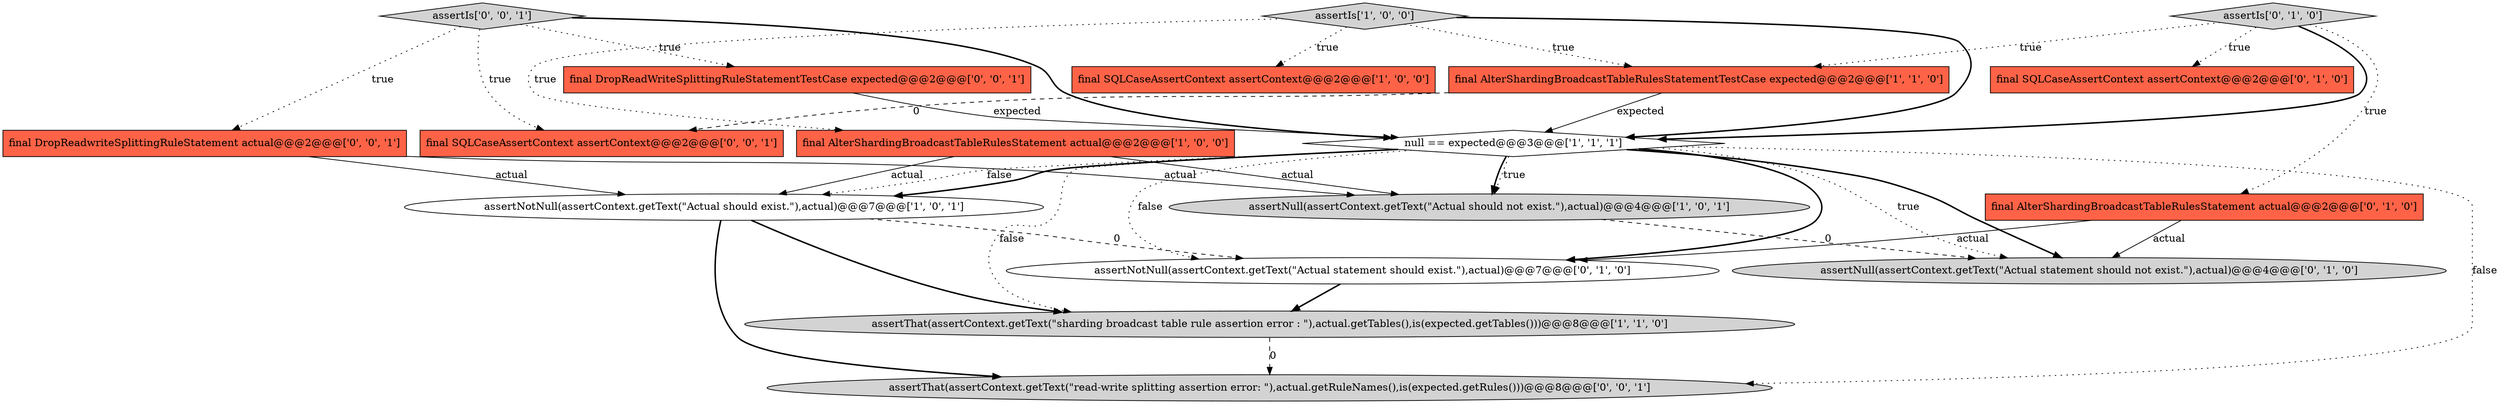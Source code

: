 digraph {
2 [style = filled, label = "null == expected@@@3@@@['1', '1', '1']", fillcolor = white, shape = diamond image = "AAA0AAABBB1BBB"];
16 [style = filled, label = "final SQLCaseAssertContext assertContext@@@2@@@['0', '0', '1']", fillcolor = tomato, shape = box image = "AAA0AAABBB3BBB"];
9 [style = filled, label = "final SQLCaseAssertContext assertContext@@@2@@@['0', '1', '0']", fillcolor = tomato, shape = box image = "AAA0AAABBB2BBB"];
5 [style = filled, label = "assertIs['1', '0', '0']", fillcolor = lightgray, shape = diamond image = "AAA0AAABBB1BBB"];
12 [style = filled, label = "assertNotNull(assertContext.getText(\"Actual statement should exist.\"),actual)@@@7@@@['0', '1', '0']", fillcolor = white, shape = ellipse image = "AAA1AAABBB2BBB"];
1 [style = filled, label = "assertNotNull(assertContext.getText(\"Actual should exist.\"),actual)@@@7@@@['1', '0', '1']", fillcolor = white, shape = ellipse image = "AAA0AAABBB1BBB"];
0 [style = filled, label = "final SQLCaseAssertContext assertContext@@@2@@@['1', '0', '0']", fillcolor = tomato, shape = box image = "AAA0AAABBB1BBB"];
10 [style = filled, label = "final AlterShardingBroadcastTableRulesStatement actual@@@2@@@['0', '1', '0']", fillcolor = tomato, shape = box image = "AAA0AAABBB2BBB"];
15 [style = filled, label = "assertThat(assertContext.getText(\"read-write splitting assertion error: \"),actual.getRuleNames(),is(expected.getRules()))@@@8@@@['0', '0', '1']", fillcolor = lightgray, shape = ellipse image = "AAA0AAABBB3BBB"];
4 [style = filled, label = "final AlterShardingBroadcastTableRulesStatementTestCase expected@@@2@@@['1', '1', '0']", fillcolor = tomato, shape = box image = "AAA0AAABBB1BBB"];
13 [style = filled, label = "final DropReadWriteSplittingRuleStatementTestCase expected@@@2@@@['0', '0', '1']", fillcolor = tomato, shape = box image = "AAA0AAABBB3BBB"];
7 [style = filled, label = "assertNull(assertContext.getText(\"Actual should not exist.\"),actual)@@@4@@@['1', '0', '1']", fillcolor = lightgray, shape = ellipse image = "AAA0AAABBB1BBB"];
3 [style = filled, label = "final AlterShardingBroadcastTableRulesStatement actual@@@2@@@['1', '0', '0']", fillcolor = tomato, shape = box image = "AAA0AAABBB1BBB"];
17 [style = filled, label = "assertIs['0', '0', '1']", fillcolor = lightgray, shape = diamond image = "AAA0AAABBB3BBB"];
11 [style = filled, label = "assertNull(assertContext.getText(\"Actual statement should not exist.\"),actual)@@@4@@@['0', '1', '0']", fillcolor = lightgray, shape = ellipse image = "AAA1AAABBB2BBB"];
8 [style = filled, label = "assertIs['0', '1', '0']", fillcolor = lightgray, shape = diamond image = "AAA0AAABBB2BBB"];
6 [style = filled, label = "assertThat(assertContext.getText(\"sharding broadcast table rule assertion error : \"),actual.getTables(),is(expected.getTables()))@@@8@@@['1', '1', '0']", fillcolor = lightgray, shape = ellipse image = "AAA0AAABBB1BBB"];
14 [style = filled, label = "final DropReadwriteSplittingRuleStatement actual@@@2@@@['0', '0', '1']", fillcolor = tomato, shape = box image = "AAA0AAABBB3BBB"];
8->10 [style = dotted, label="true"];
5->2 [style = bold, label=""];
5->0 [style = dotted, label="true"];
13->2 [style = solid, label="expected"];
2->11 [style = dotted, label="true"];
4->2 [style = solid, label="expected"];
2->6 [style = dotted, label="false"];
2->1 [style = dotted, label="false"];
17->14 [style = dotted, label="true"];
17->16 [style = dotted, label="true"];
2->7 [style = bold, label=""];
2->11 [style = bold, label=""];
5->3 [style = dotted, label="true"];
10->12 [style = solid, label="actual"];
2->12 [style = dotted, label="false"];
17->13 [style = dotted, label="true"];
4->16 [style = dashed, label="0"];
10->11 [style = solid, label="actual"];
5->4 [style = dotted, label="true"];
7->11 [style = dashed, label="0"];
3->7 [style = solid, label="actual"];
3->1 [style = solid, label="actual"];
1->6 [style = bold, label=""];
14->1 [style = solid, label="actual"];
14->7 [style = solid, label="actual"];
8->2 [style = bold, label=""];
2->12 [style = bold, label=""];
2->15 [style = dotted, label="false"];
2->1 [style = bold, label=""];
1->15 [style = bold, label=""];
1->12 [style = dashed, label="0"];
6->15 [style = dashed, label="0"];
8->4 [style = dotted, label="true"];
2->7 [style = dotted, label="true"];
12->6 [style = bold, label=""];
17->2 [style = bold, label=""];
8->9 [style = dotted, label="true"];
}
